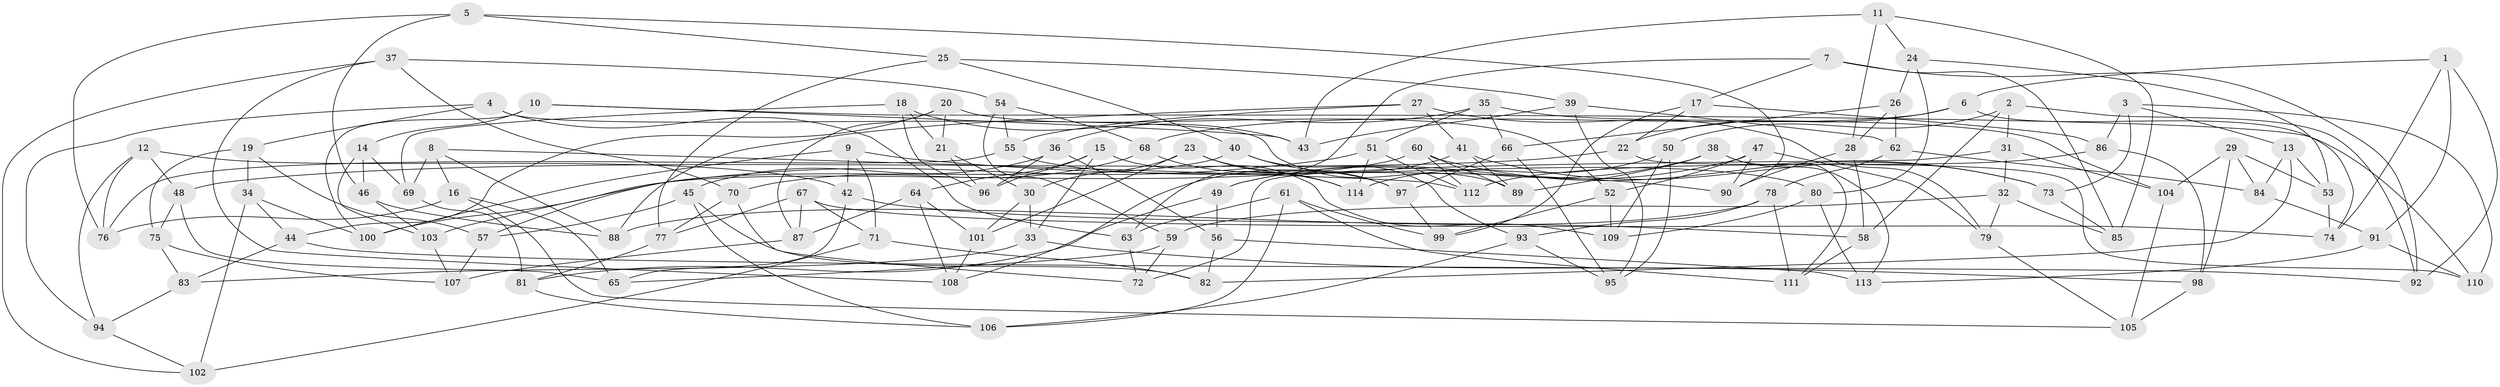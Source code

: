 // coarse degree distribution, {4: 0.38028169014084506, 6: 0.5352112676056338, 5: 0.07042253521126761, 3: 0.014084507042253521}
// Generated by graph-tools (version 1.1) at 2025/24/03/03/25 07:24:23]
// undirected, 114 vertices, 228 edges
graph export_dot {
graph [start="1"]
  node [color=gray90,style=filled];
  1;
  2;
  3;
  4;
  5;
  6;
  7;
  8;
  9;
  10;
  11;
  12;
  13;
  14;
  15;
  16;
  17;
  18;
  19;
  20;
  21;
  22;
  23;
  24;
  25;
  26;
  27;
  28;
  29;
  30;
  31;
  32;
  33;
  34;
  35;
  36;
  37;
  38;
  39;
  40;
  41;
  42;
  43;
  44;
  45;
  46;
  47;
  48;
  49;
  50;
  51;
  52;
  53;
  54;
  55;
  56;
  57;
  58;
  59;
  60;
  61;
  62;
  63;
  64;
  65;
  66;
  67;
  68;
  69;
  70;
  71;
  72;
  73;
  74;
  75;
  76;
  77;
  78;
  79;
  80;
  81;
  82;
  83;
  84;
  85;
  86;
  87;
  88;
  89;
  90;
  91;
  92;
  93;
  94;
  95;
  96;
  97;
  98;
  99;
  100;
  101;
  102;
  103;
  104;
  105;
  106;
  107;
  108;
  109;
  110;
  111;
  112;
  113;
  114;
  1 -- 91;
  1 -- 6;
  1 -- 92;
  1 -- 74;
  2 -- 92;
  2 -- 50;
  2 -- 31;
  2 -- 58;
  3 -- 86;
  3 -- 110;
  3 -- 73;
  3 -- 13;
  4 -- 94;
  4 -- 19;
  4 -- 63;
  4 -- 89;
  5 -- 90;
  5 -- 76;
  5 -- 25;
  5 -- 46;
  6 -- 68;
  6 -- 22;
  6 -- 74;
  7 -- 92;
  7 -- 17;
  7 -- 63;
  7 -- 85;
  8 -- 69;
  8 -- 88;
  8 -- 112;
  8 -- 16;
  9 -- 71;
  9 -- 90;
  9 -- 100;
  9 -- 42;
  10 -- 110;
  10 -- 100;
  10 -- 43;
  10 -- 14;
  11 -- 85;
  11 -- 43;
  11 -- 28;
  11 -- 24;
  12 -- 76;
  12 -- 94;
  12 -- 42;
  12 -- 48;
  13 -- 84;
  13 -- 82;
  13 -- 53;
  14 -- 103;
  14 -- 46;
  14 -- 69;
  15 -- 96;
  15 -- 109;
  15 -- 33;
  15 -- 64;
  16 -- 76;
  16 -- 65;
  16 -- 105;
  17 -- 86;
  17 -- 99;
  17 -- 22;
  18 -- 21;
  18 -- 69;
  18 -- 96;
  18 -- 43;
  19 -- 57;
  19 -- 75;
  19 -- 34;
  20 -- 44;
  20 -- 52;
  20 -- 87;
  20 -- 21;
  21 -- 96;
  21 -- 30;
  22 -- 48;
  22 -- 110;
  23 -- 114;
  23 -- 101;
  23 -- 30;
  23 -- 97;
  24 -- 80;
  24 -- 53;
  24 -- 26;
  25 -- 39;
  25 -- 77;
  25 -- 40;
  26 -- 28;
  26 -- 66;
  26 -- 62;
  27 -- 55;
  27 -- 88;
  27 -- 41;
  27 -- 79;
  28 -- 90;
  28 -- 58;
  29 -- 53;
  29 -- 104;
  29 -- 84;
  29 -- 98;
  30 -- 33;
  30 -- 101;
  31 -- 32;
  31 -- 104;
  31 -- 72;
  32 -- 59;
  32 -- 85;
  32 -- 79;
  33 -- 83;
  33 -- 98;
  34 -- 100;
  34 -- 102;
  34 -- 44;
  35 -- 36;
  35 -- 51;
  35 -- 66;
  35 -- 104;
  36 -- 56;
  36 -- 96;
  36 -- 45;
  37 -- 102;
  37 -- 70;
  37 -- 54;
  37 -- 108;
  38 -- 111;
  38 -- 113;
  38 -- 89;
  38 -- 49;
  39 -- 62;
  39 -- 95;
  39 -- 43;
  40 -- 97;
  40 -- 57;
  40 -- 93;
  41 -- 73;
  41 -- 89;
  41 -- 108;
  42 -- 65;
  42 -- 58;
  44 -- 83;
  44 -- 92;
  45 -- 82;
  45 -- 57;
  45 -- 106;
  46 -- 88;
  46 -- 103;
  47 -- 79;
  47 -- 90;
  47 -- 49;
  47 -- 52;
  48 -- 65;
  48 -- 75;
  49 -- 81;
  49 -- 56;
  50 -- 109;
  50 -- 114;
  50 -- 95;
  51 -- 103;
  51 -- 112;
  51 -- 114;
  52 -- 99;
  52 -- 109;
  53 -- 74;
  54 -- 59;
  54 -- 55;
  54 -- 68;
  55 -- 76;
  55 -- 80;
  56 -- 113;
  56 -- 82;
  57 -- 107;
  58 -- 111;
  59 -- 65;
  59 -- 72;
  60 -- 89;
  60 -- 73;
  60 -- 100;
  60 -- 112;
  61 -- 111;
  61 -- 99;
  61 -- 106;
  61 -- 63;
  62 -- 78;
  62 -- 84;
  63 -- 72;
  64 -- 87;
  64 -- 101;
  64 -- 108;
  66 -- 97;
  66 -- 95;
  67 -- 74;
  67 -- 77;
  67 -- 71;
  67 -- 87;
  68 -- 70;
  68 -- 114;
  69 -- 81;
  70 -- 72;
  70 -- 77;
  71 -- 82;
  71 -- 102;
  73 -- 85;
  75 -- 83;
  75 -- 107;
  77 -- 81;
  78 -- 88;
  78 -- 111;
  78 -- 93;
  79 -- 105;
  80 -- 113;
  80 -- 109;
  81 -- 106;
  83 -- 94;
  84 -- 91;
  86 -- 112;
  86 -- 98;
  87 -- 107;
  91 -- 110;
  91 -- 113;
  93 -- 106;
  93 -- 95;
  94 -- 102;
  97 -- 99;
  98 -- 105;
  101 -- 108;
  103 -- 107;
  104 -- 105;
}
